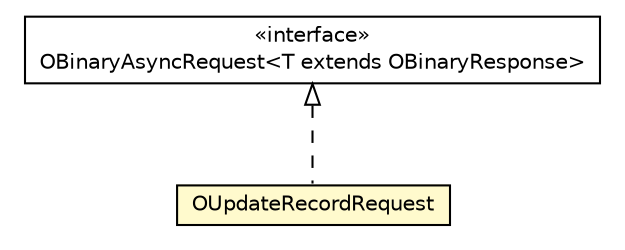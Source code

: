 #!/usr/local/bin/dot
#
# Class diagram 
# Generated by UMLGraph version R5_6-24-gf6e263 (http://www.umlgraph.org/)
#

digraph G {
	edge [fontname="Helvetica",fontsize=10,labelfontname="Helvetica",labelfontsize=10];
	node [fontname="Helvetica",fontsize=10,shape=plaintext];
	nodesep=0.25;
	ranksep=0.5;
	// com.orientechnologies.orient.client.remote.OBinaryAsyncRequest<T extends com.orientechnologies.orient.client.remote.OBinaryResponse>
	c7790949 [label=<<table title="com.orientechnologies.orient.client.remote.OBinaryAsyncRequest" border="0" cellborder="1" cellspacing="0" cellpadding="2" port="p" href="../OBinaryAsyncRequest.html">
		<tr><td><table border="0" cellspacing="0" cellpadding="1">
<tr><td align="center" balign="center"> &#171;interface&#187; </td></tr>
<tr><td align="center" balign="center"> OBinaryAsyncRequest&lt;T extends OBinaryResponse&gt; </td></tr>
		</table></td></tr>
		</table>>, URL="../OBinaryAsyncRequest.html", fontname="Helvetica", fontcolor="black", fontsize=10.0];
	// com.orientechnologies.orient.client.remote.message.OUpdateRecordRequest
	c7790999 [label=<<table title="com.orientechnologies.orient.client.remote.message.OUpdateRecordRequest" border="0" cellborder="1" cellspacing="0" cellpadding="2" port="p" bgcolor="lemonChiffon" href="./OUpdateRecordRequest.html">
		<tr><td><table border="0" cellspacing="0" cellpadding="1">
<tr><td align="center" balign="center"> OUpdateRecordRequest </td></tr>
		</table></td></tr>
		</table>>, URL="./OUpdateRecordRequest.html", fontname="Helvetica", fontcolor="black", fontsize=10.0];
	//com.orientechnologies.orient.client.remote.message.OUpdateRecordRequest implements com.orientechnologies.orient.client.remote.OBinaryAsyncRequest<T extends com.orientechnologies.orient.client.remote.OBinaryResponse>
	c7790949:p -> c7790999:p [dir=back,arrowtail=empty,style=dashed];
}

